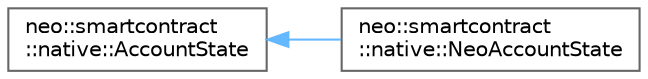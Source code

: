 digraph "Graphical Class Hierarchy"
{
 // LATEX_PDF_SIZE
  bgcolor="transparent";
  edge [fontname=Helvetica,fontsize=10,labelfontname=Helvetica,labelfontsize=10];
  node [fontname=Helvetica,fontsize=10,shape=box,height=0.2,width=0.4];
  rankdir="LR";
  Node0 [id="Node000000",label="neo::smartcontract\l::native::AccountState",height=0.2,width=0.4,color="grey40", fillcolor="white", style="filled",URL="$classneo_1_1smartcontract_1_1native_1_1_account_state.html",tooltip="The base class of account state for all native tokens. This class matches the C# AccountState class."];
  Node0 -> Node1 [id="edge292_Node000000_Node000001",dir="back",color="steelblue1",style="solid",tooltip=" "];
  Node1 [id="Node000001",label="neo::smartcontract\l::native::NeoAccountState",height=0.2,width=0.4,color="grey40", fillcolor="white", style="filled",URL="$classneo_1_1smartcontract_1_1native_1_1_neo_account_state.html",tooltip="Represents the account state of the NEO token."];
}
